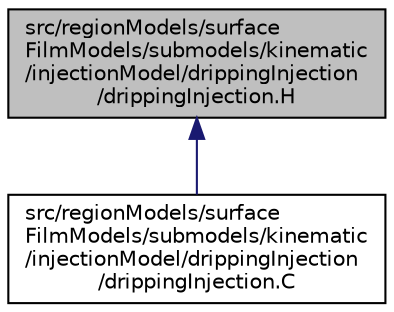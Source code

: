 digraph "src/regionModels/surfaceFilmModels/submodels/kinematic/injectionModel/drippingInjection/drippingInjection.H"
{
  bgcolor="transparent";
  edge [fontname="Helvetica",fontsize="10",labelfontname="Helvetica",labelfontsize="10"];
  node [fontname="Helvetica",fontsize="10",shape=record];
  Node352 [label="src/regionModels/surface\lFilmModels/submodels/kinematic\l/injectionModel/drippingInjection\l/drippingInjection.H",height=0.2,width=0.4,color="black", fillcolor="grey75", style="filled", fontcolor="black"];
  Node352 -> Node353 [dir="back",color="midnightblue",fontsize="10",style="solid",fontname="Helvetica"];
  Node353 [label="src/regionModels/surface\lFilmModels/submodels/kinematic\l/injectionModel/drippingInjection\l/drippingInjection.C",height=0.2,width=0.4,color="black",URL="$a14309.html"];
}
